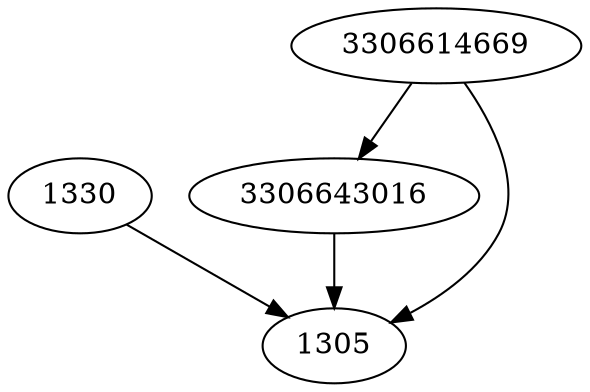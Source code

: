 strict digraph  {
3306643016;
1305;
1330;
3306614669;
3306643016 -> 1305;
1330 -> 1305;
3306614669 -> 3306643016;
3306614669 -> 1305;
}
